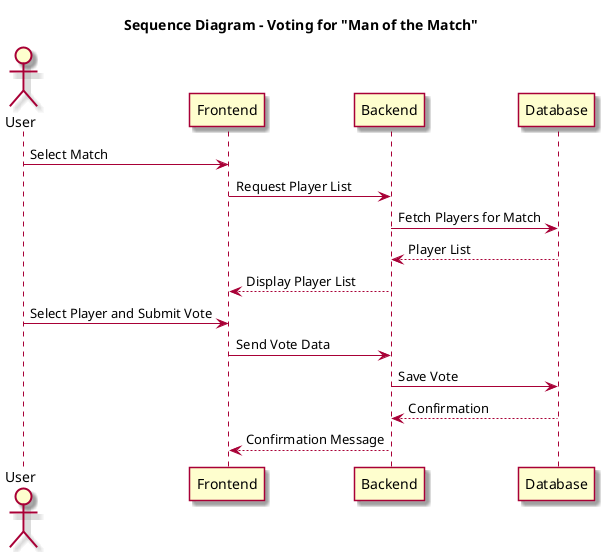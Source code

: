 @startuml
skin rose
title Sequence Diagram - Voting for "Man of the Match"

actor User
participant Frontend
participant Backend
participant Database

User -> Frontend: Select Match
Frontend -> Backend: Request Player List
Backend -> Database: Fetch Players for Match
Database --> Backend: Player List
Backend --> Frontend: Display Player List

User -> Frontend: Select Player and Submit Vote
Frontend -> Backend: Send Vote Data
Backend -> Database: Save Vote
Database --> Backend: Confirmation
Backend --> Frontend: Confirmation Message
@enduml
